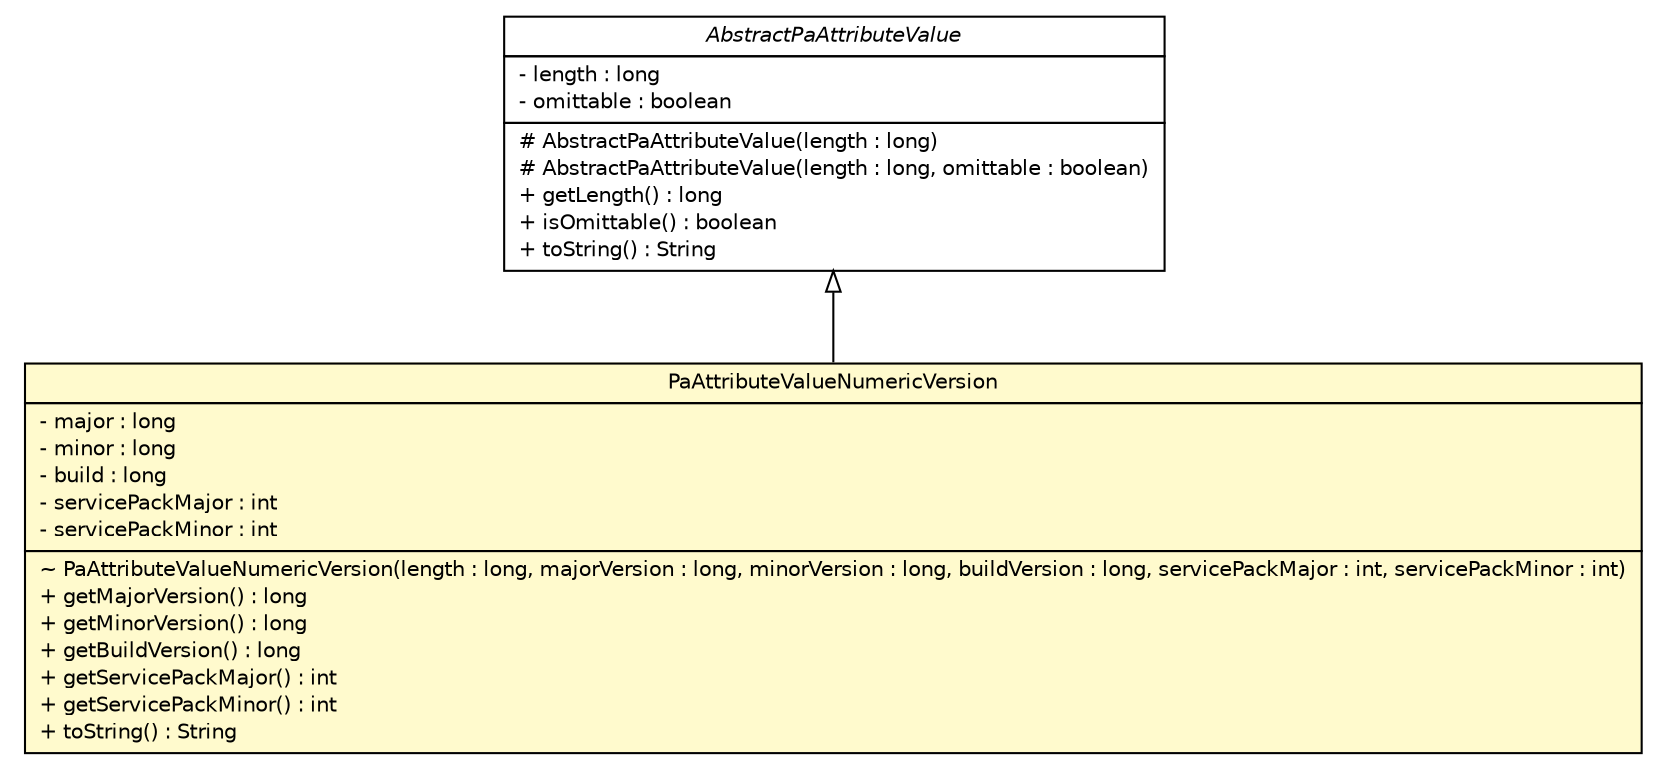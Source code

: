 #!/usr/local/bin/dot
#
# Class diagram 
# Generated by UMLGraph version R5_6 (http://www.umlgraph.org/)
#

digraph G {
	edge [fontname="Helvetica",fontsize=10,labelfontname="Helvetica",labelfontsize=10];
	node [fontname="Helvetica",fontsize=10,shape=plaintext];
	nodesep=0.25;
	ranksep=0.5;
	// org.ietf.nea.pa.attribute.PaAttributeValueNumericVersion
	c76797 [label=<<table title="org.ietf.nea.pa.attribute.PaAttributeValueNumericVersion" border="0" cellborder="1" cellspacing="0" cellpadding="2" port="p" bgcolor="lemonChiffon" href="./PaAttributeValueNumericVersion.html">
		<tr><td><table border="0" cellspacing="0" cellpadding="1">
<tr><td align="center" balign="center"> PaAttributeValueNumericVersion </td></tr>
		</table></td></tr>
		<tr><td><table border="0" cellspacing="0" cellpadding="1">
<tr><td align="left" balign="left"> - major : long </td></tr>
<tr><td align="left" balign="left"> - minor : long </td></tr>
<tr><td align="left" balign="left"> - build : long </td></tr>
<tr><td align="left" balign="left"> - servicePackMajor : int </td></tr>
<tr><td align="left" balign="left"> - servicePackMinor : int </td></tr>
		</table></td></tr>
		<tr><td><table border="0" cellspacing="0" cellpadding="1">
<tr><td align="left" balign="left"> ~ PaAttributeValueNumericVersion(length : long, majorVersion : long, minorVersion : long, buildVersion : long, servicePackMajor : int, servicePackMinor : int) </td></tr>
<tr><td align="left" balign="left"> + getMajorVersion() : long </td></tr>
<tr><td align="left" balign="left"> + getMinorVersion() : long </td></tr>
<tr><td align="left" balign="left"> + getBuildVersion() : long </td></tr>
<tr><td align="left" balign="left"> + getServicePackMajor() : int </td></tr>
<tr><td align="left" balign="left"> + getServicePackMinor() : int </td></tr>
<tr><td align="left" balign="left"> + toString() : String </td></tr>
		</table></td></tr>
		</table>>, URL="./PaAttributeValueNumericVersion.html", fontname="Helvetica", fontcolor="black", fontsize=10.0];
	// org.ietf.nea.pa.attribute.AbstractPaAttributeValue
	c76825 [label=<<table title="org.ietf.nea.pa.attribute.AbstractPaAttributeValue" border="0" cellborder="1" cellspacing="0" cellpadding="2" port="p" href="./AbstractPaAttributeValue.html">
		<tr><td><table border="0" cellspacing="0" cellpadding="1">
<tr><td align="center" balign="center"><font face="Helvetica-Oblique"> AbstractPaAttributeValue </font></td></tr>
		</table></td></tr>
		<tr><td><table border="0" cellspacing="0" cellpadding="1">
<tr><td align="left" balign="left"> - length : long </td></tr>
<tr><td align="left" balign="left"> - omittable : boolean </td></tr>
		</table></td></tr>
		<tr><td><table border="0" cellspacing="0" cellpadding="1">
<tr><td align="left" balign="left"> # AbstractPaAttributeValue(length : long) </td></tr>
<tr><td align="left" balign="left"> # AbstractPaAttributeValue(length : long, omittable : boolean) </td></tr>
<tr><td align="left" balign="left"> + getLength() : long </td></tr>
<tr><td align="left" balign="left"> + isOmittable() : boolean </td></tr>
<tr><td align="left" balign="left"> + toString() : String </td></tr>
		</table></td></tr>
		</table>>, URL="./AbstractPaAttributeValue.html", fontname="Helvetica", fontcolor="black", fontsize=10.0];
	//org.ietf.nea.pa.attribute.PaAttributeValueNumericVersion extends org.ietf.nea.pa.attribute.AbstractPaAttributeValue
	c76825:p -> c76797:p [dir=back,arrowtail=empty];
}

